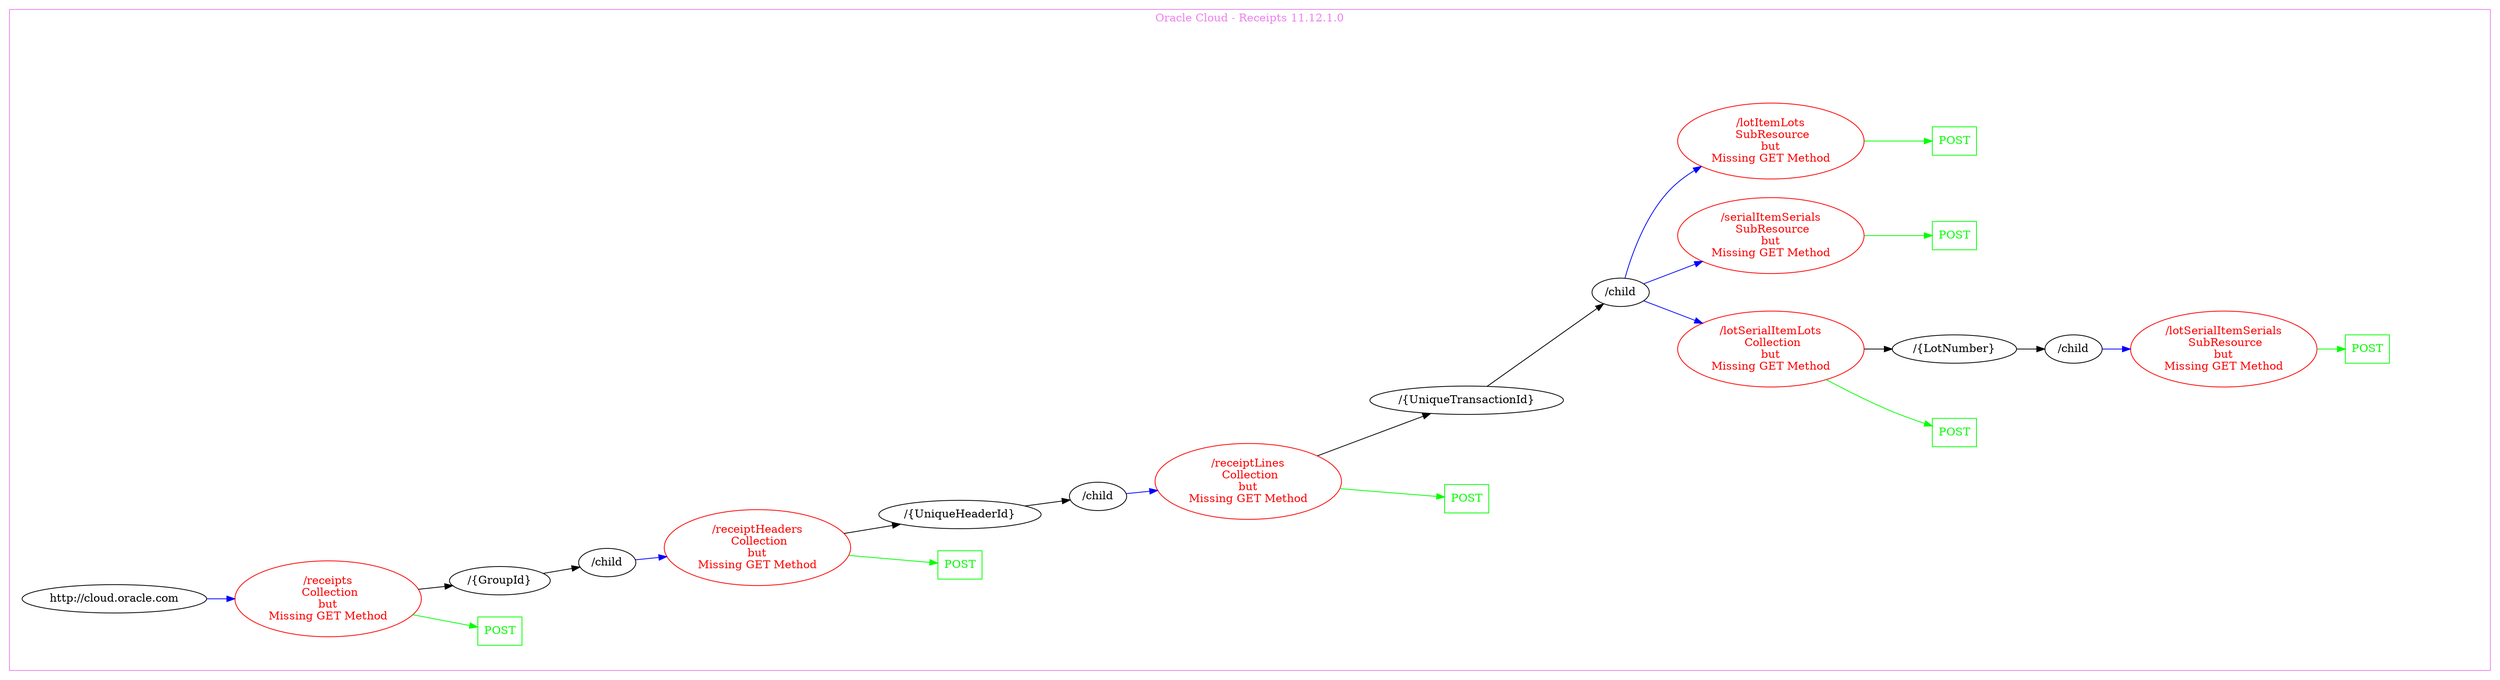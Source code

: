 digraph Cloud_Computing_REST_API {
rankdir="LR";
subgraph cluster_0 {
label="Oracle Cloud - Receipts 11.12.1.0"
color=violet
fontcolor=violet
subgraph cluster_1 {
label=""
color=white
fontcolor=white
node1 [label="http://cloud.oracle.com", shape="ellipse", color="black", fontcolor="black"]
node1 -> node2 [color="blue", fontcolor="blue"]
subgraph cluster_2 {
label=""
color=white
fontcolor=white
node2 [label="/receipts\n Collection\nbut\nMissing GET Method", shape="ellipse", color="red", fontcolor="red"]
node2 -> node3 [color="green", fontcolor="green"]
subgraph cluster_3 {
label=""
color=white
fontcolor=white
node3 [label="POST", shape="box", color="green", fontcolor="green"]
}
node2 -> node4 [color="black", fontcolor="black"]
subgraph cluster_4 {
label=""
color=white
fontcolor=white
node4 [label="/{GroupId}", shape="ellipse", color="black", fontcolor="black"]
node4 -> node5 [color="black", fontcolor="black"]
subgraph cluster_5 {
label=""
color=white
fontcolor=white
node5 [label="/child", shape="ellipse", color="black", fontcolor="black"]
node5 -> node6 [color="blue", fontcolor="blue"]
subgraph cluster_6 {
label=""
color=white
fontcolor=white
node6 [label="/receiptHeaders\n Collection\nbut\nMissing GET Method", shape="ellipse", color="red", fontcolor="red"]
node6 -> node7 [color="green", fontcolor="green"]
subgraph cluster_7 {
label=""
color=white
fontcolor=white
node7 [label="POST", shape="box", color="green", fontcolor="green"]
}
node6 -> node8 [color="black", fontcolor="black"]
subgraph cluster_8 {
label=""
color=white
fontcolor=white
node8 [label="/{UniqueHeaderId}", shape="ellipse", color="black", fontcolor="black"]
node8 -> node9 [color="black", fontcolor="black"]
subgraph cluster_9 {
label=""
color=white
fontcolor=white
node9 [label="/child", shape="ellipse", color="black", fontcolor="black"]
node9 -> node10 [color="blue", fontcolor="blue"]
subgraph cluster_10 {
label=""
color=white
fontcolor=white
node10 [label="/receiptLines\n Collection\nbut\nMissing GET Method", shape="ellipse", color="red", fontcolor="red"]
node10 -> node11 [color="green", fontcolor="green"]
subgraph cluster_11 {
label=""
color=white
fontcolor=white
node11 [label="POST", shape="box", color="green", fontcolor="green"]
}
node10 -> node12 [color="black", fontcolor="black"]
subgraph cluster_12 {
label=""
color=white
fontcolor=white
node12 [label="/{UniqueTransactionId}", shape="ellipse", color="black", fontcolor="black"]
node12 -> node13 [color="black", fontcolor="black"]
subgraph cluster_13 {
label=""
color=white
fontcolor=white
node13 [label="/child", shape="ellipse", color="black", fontcolor="black"]
node13 -> node14 [color="blue", fontcolor="blue"]
subgraph cluster_14 {
label=""
color=white
fontcolor=white
node14 [label="/lotSerialItemLots\n Collection\nbut\nMissing GET Method", shape="ellipse", color="red", fontcolor="red"]
node14 -> node15 [color="green", fontcolor="green"]
subgraph cluster_15 {
label=""
color=white
fontcolor=white
node15 [label="POST", shape="box", color="green", fontcolor="green"]
}
node14 -> node16 [color="black", fontcolor="black"]
subgraph cluster_16 {
label=""
color=white
fontcolor=white
node16 [label="/{LotNumber}", shape="ellipse", color="black", fontcolor="black"]
node16 -> node17 [color="black", fontcolor="black"]
subgraph cluster_17 {
label=""
color=white
fontcolor=white
node17 [label="/child", shape="ellipse", color="black", fontcolor="black"]
node17 -> node18 [color="blue", fontcolor="blue"]
subgraph cluster_18 {
label=""
color=white
fontcolor=white
node18 [label="/lotSerialItemSerials\n SubResource\nbut\nMissing GET Method", shape="ellipse", color="red", fontcolor="red"]
node18 -> node19 [color="green", fontcolor="green"]
subgraph cluster_19 {
label=""
color=white
fontcolor=white
node19 [label="POST", shape="box", color="green", fontcolor="green"]
}
}
}
}
}
node13 -> node20 [color="blue", fontcolor="blue"]
subgraph cluster_20 {
label=""
color=white
fontcolor=white
node20 [label="/serialItemSerials\n SubResource\nbut\nMissing GET Method", shape="ellipse", color="red", fontcolor="red"]
node20 -> node21 [color="green", fontcolor="green"]
subgraph cluster_21 {
label=""
color=white
fontcolor=white
node21 [label="POST", shape="box", color="green", fontcolor="green"]
}
}
node13 -> node22 [color="blue", fontcolor="blue"]
subgraph cluster_22 {
label=""
color=white
fontcolor=white
node22 [label="/lotItemLots\n SubResource\nbut\nMissing GET Method", shape="ellipse", color="red", fontcolor="red"]
node22 -> node23 [color="green", fontcolor="green"]
subgraph cluster_23 {
label=""
color=white
fontcolor=white
node23 [label="POST", shape="box", color="green", fontcolor="green"]
}
}
}
}
}
}
}
}
}
}
}
}
}
}

